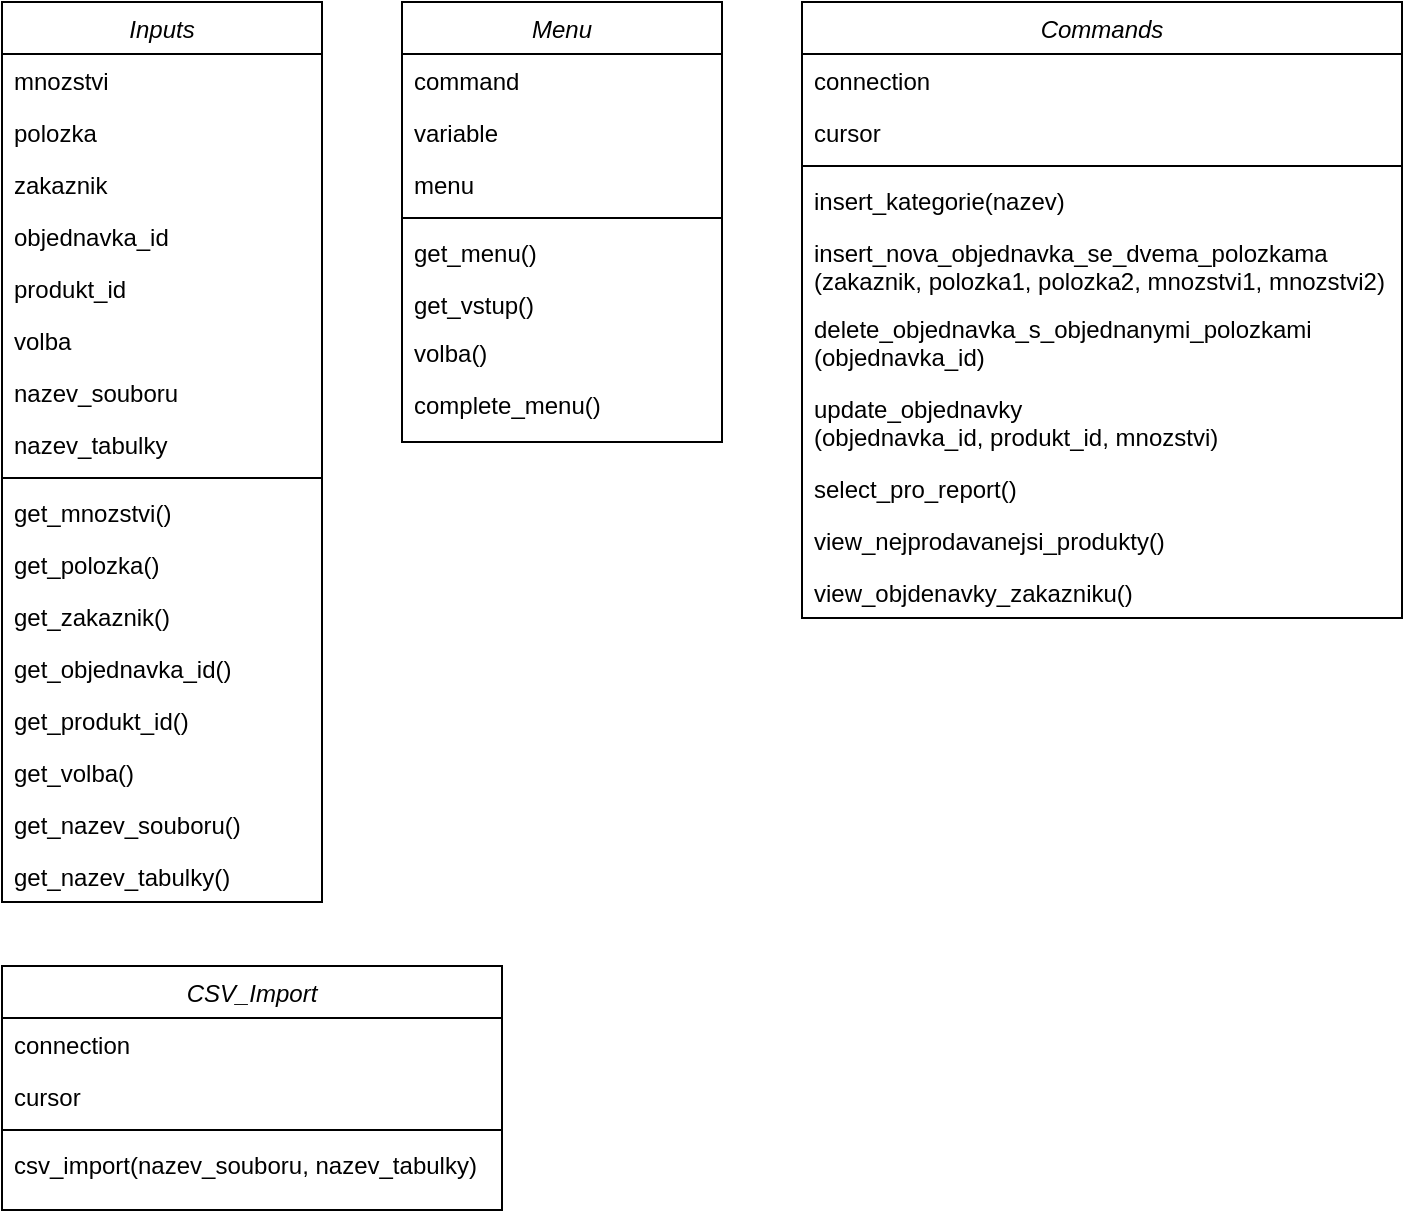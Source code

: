 <mxfile version="20.8.16" type="github">
  <diagram id="C5RBs43oDa-KdzZeNtuy" name="Page-1">
    <mxGraphModel dx="740" dy="605" grid="1" gridSize="10" guides="1" tooltips="1" connect="1" arrows="1" fold="1" page="1" pageScale="1" pageWidth="827" pageHeight="1169" math="0" shadow="0">
      <root>
        <mxCell id="WIyWlLk6GJQsqaUBKTNV-0" />
        <mxCell id="WIyWlLk6GJQsqaUBKTNV-1" parent="WIyWlLk6GJQsqaUBKTNV-0" />
        <mxCell id="zkfFHV4jXpPFQw0GAbJ--0" value="Menu" style="swimlane;fontStyle=2;align=center;verticalAlign=top;childLayout=stackLayout;horizontal=1;startSize=26;horizontalStack=0;resizeParent=1;resizeLast=0;collapsible=1;marginBottom=0;rounded=0;shadow=0;strokeWidth=1;" parent="WIyWlLk6GJQsqaUBKTNV-1" vertex="1">
          <mxGeometry x="240" y="38" width="160" height="220" as="geometry">
            <mxRectangle x="230" y="140" width="160" height="26" as="alternateBounds" />
          </mxGeometry>
        </mxCell>
        <mxCell id="zkfFHV4jXpPFQw0GAbJ--1" value="command" style="text;align=left;verticalAlign=top;spacingLeft=4;spacingRight=4;overflow=hidden;rotatable=0;points=[[0,0.5],[1,0.5]];portConstraint=eastwest;" parent="zkfFHV4jXpPFQw0GAbJ--0" vertex="1">
          <mxGeometry y="26" width="160" height="26" as="geometry" />
        </mxCell>
        <mxCell id="zkfFHV4jXpPFQw0GAbJ--2" value="variable" style="text;align=left;verticalAlign=top;spacingLeft=4;spacingRight=4;overflow=hidden;rotatable=0;points=[[0,0.5],[1,0.5]];portConstraint=eastwest;rounded=0;shadow=0;html=0;" parent="zkfFHV4jXpPFQw0GAbJ--0" vertex="1">
          <mxGeometry y="52" width="160" height="26" as="geometry" />
        </mxCell>
        <mxCell id="zkfFHV4jXpPFQw0GAbJ--3" value="menu" style="text;align=left;verticalAlign=top;spacingLeft=4;spacingRight=4;overflow=hidden;rotatable=0;points=[[0,0.5],[1,0.5]];portConstraint=eastwest;rounded=0;shadow=0;html=0;" parent="zkfFHV4jXpPFQw0GAbJ--0" vertex="1">
          <mxGeometry y="78" width="160" height="26" as="geometry" />
        </mxCell>
        <mxCell id="zkfFHV4jXpPFQw0GAbJ--4" value="" style="line;html=1;strokeWidth=1;align=left;verticalAlign=middle;spacingTop=-1;spacingLeft=3;spacingRight=3;rotatable=0;labelPosition=right;points=[];portConstraint=eastwest;" parent="zkfFHV4jXpPFQw0GAbJ--0" vertex="1">
          <mxGeometry y="104" width="160" height="8" as="geometry" />
        </mxCell>
        <mxCell id="zkfFHV4jXpPFQw0GAbJ--5" value="get_menu()" style="text;align=left;verticalAlign=top;spacingLeft=4;spacingRight=4;overflow=hidden;rotatable=0;points=[[0,0.5],[1,0.5]];portConstraint=eastwest;" parent="zkfFHV4jXpPFQw0GAbJ--0" vertex="1">
          <mxGeometry y="112" width="160" height="26" as="geometry" />
        </mxCell>
        <mxCell id="lxMl7yI7Qc1Soh1FimH7-12" value="get_vstup()" style="text;align=left;verticalAlign=top;spacingLeft=4;spacingRight=4;overflow=hidden;rotatable=0;points=[[0,0.5],[1,0.5]];portConstraint=eastwest;" vertex="1" parent="zkfFHV4jXpPFQw0GAbJ--0">
          <mxGeometry y="138" width="160" height="24" as="geometry" />
        </mxCell>
        <mxCell id="lxMl7yI7Qc1Soh1FimH7-13" value="volba()" style="text;align=left;verticalAlign=top;spacingLeft=4;spacingRight=4;overflow=hidden;rotatable=0;points=[[0,0.5],[1,0.5]];portConstraint=eastwest;" vertex="1" parent="zkfFHV4jXpPFQw0GAbJ--0">
          <mxGeometry y="162" width="160" height="26" as="geometry" />
        </mxCell>
        <mxCell id="lxMl7yI7Qc1Soh1FimH7-14" value="complete_menu()" style="text;align=left;verticalAlign=top;spacingLeft=4;spacingRight=4;overflow=hidden;rotatable=0;points=[[0,0.5],[1,0.5]];portConstraint=eastwest;" vertex="1" parent="zkfFHV4jXpPFQw0GAbJ--0">
          <mxGeometry y="188" width="160" height="26" as="geometry" />
        </mxCell>
        <mxCell id="lxMl7yI7Qc1Soh1FimH7-0" value="Inputs" style="swimlane;fontStyle=2;align=center;verticalAlign=top;childLayout=stackLayout;horizontal=1;startSize=26;horizontalStack=0;resizeParent=1;resizeLast=0;collapsible=1;marginBottom=0;rounded=0;shadow=0;strokeWidth=1;" vertex="1" parent="WIyWlLk6GJQsqaUBKTNV-1">
          <mxGeometry x="40" y="38" width="160" height="450" as="geometry">
            <mxRectangle x="230" y="140" width="160" height="26" as="alternateBounds" />
          </mxGeometry>
        </mxCell>
        <mxCell id="lxMl7yI7Qc1Soh1FimH7-1" value="mnozstvi" style="text;align=left;verticalAlign=top;spacingLeft=4;spacingRight=4;overflow=hidden;rotatable=0;points=[[0,0.5],[1,0.5]];portConstraint=eastwest;" vertex="1" parent="lxMl7yI7Qc1Soh1FimH7-0">
          <mxGeometry y="26" width="160" height="26" as="geometry" />
        </mxCell>
        <mxCell id="lxMl7yI7Qc1Soh1FimH7-2" value="polozka" style="text;align=left;verticalAlign=top;spacingLeft=4;spacingRight=4;overflow=hidden;rotatable=0;points=[[0,0.5],[1,0.5]];portConstraint=eastwest;rounded=0;shadow=0;html=0;" vertex="1" parent="lxMl7yI7Qc1Soh1FimH7-0">
          <mxGeometry y="52" width="160" height="26" as="geometry" />
        </mxCell>
        <mxCell id="lxMl7yI7Qc1Soh1FimH7-3" value="zakaznik" style="text;align=left;verticalAlign=top;spacingLeft=4;spacingRight=4;overflow=hidden;rotatable=0;points=[[0,0.5],[1,0.5]];portConstraint=eastwest;rounded=0;shadow=0;html=0;" vertex="1" parent="lxMl7yI7Qc1Soh1FimH7-0">
          <mxGeometry y="78" width="160" height="26" as="geometry" />
        </mxCell>
        <mxCell id="lxMl7yI7Qc1Soh1FimH7-5" value="objednavka_id" style="text;align=left;verticalAlign=top;spacingLeft=4;spacingRight=4;overflow=hidden;rotatable=0;points=[[0,0.5],[1,0.5]];portConstraint=eastwest;" vertex="1" parent="lxMl7yI7Qc1Soh1FimH7-0">
          <mxGeometry y="104" width="160" height="26" as="geometry" />
        </mxCell>
        <mxCell id="lxMl7yI7Qc1Soh1FimH7-17" value="produkt_id" style="text;align=left;verticalAlign=top;spacingLeft=4;spacingRight=4;overflow=hidden;rotatable=0;points=[[0,0.5],[1,0.5]];portConstraint=eastwest;rounded=0;shadow=0;html=0;" vertex="1" parent="lxMl7yI7Qc1Soh1FimH7-0">
          <mxGeometry y="130" width="160" height="26" as="geometry" />
        </mxCell>
        <mxCell id="lxMl7yI7Qc1Soh1FimH7-18" value="volba" style="text;align=left;verticalAlign=top;spacingLeft=4;spacingRight=4;overflow=hidden;rotatable=0;points=[[0,0.5],[1,0.5]];portConstraint=eastwest;rounded=0;shadow=0;html=0;" vertex="1" parent="lxMl7yI7Qc1Soh1FimH7-0">
          <mxGeometry y="156" width="160" height="26" as="geometry" />
        </mxCell>
        <mxCell id="lxMl7yI7Qc1Soh1FimH7-19" value="nazev_souboru" style="text;align=left;verticalAlign=top;spacingLeft=4;spacingRight=4;overflow=hidden;rotatable=0;points=[[0,0.5],[1,0.5]];portConstraint=eastwest;rounded=0;shadow=0;html=0;" vertex="1" parent="lxMl7yI7Qc1Soh1FimH7-0">
          <mxGeometry y="182" width="160" height="26" as="geometry" />
        </mxCell>
        <mxCell id="lxMl7yI7Qc1Soh1FimH7-20" value="nazev_tabulky" style="text;align=left;verticalAlign=top;spacingLeft=4;spacingRight=4;overflow=hidden;rotatable=0;points=[[0,0.5],[1,0.5]];portConstraint=eastwest;rounded=0;shadow=0;html=0;" vertex="1" parent="lxMl7yI7Qc1Soh1FimH7-0">
          <mxGeometry y="208" width="160" height="26" as="geometry" />
        </mxCell>
        <mxCell id="lxMl7yI7Qc1Soh1FimH7-4" value="" style="line;html=1;strokeWidth=1;align=left;verticalAlign=middle;spacingTop=-1;spacingLeft=3;spacingRight=3;rotatable=0;labelPosition=right;points=[];portConstraint=eastwest;" vertex="1" parent="lxMl7yI7Qc1Soh1FimH7-0">
          <mxGeometry y="234" width="160" height="8" as="geometry" />
        </mxCell>
        <mxCell id="lxMl7yI7Qc1Soh1FimH7-21" value="get_mnozstvi()" style="text;align=left;verticalAlign=top;spacingLeft=4;spacingRight=4;overflow=hidden;rotatable=0;points=[[0,0.5],[1,0.5]];portConstraint=eastwest;rounded=0;shadow=0;html=0;" vertex="1" parent="lxMl7yI7Qc1Soh1FimH7-0">
          <mxGeometry y="242" width="160" height="26" as="geometry" />
        </mxCell>
        <mxCell id="lxMl7yI7Qc1Soh1FimH7-22" value="get_polozka()" style="text;align=left;verticalAlign=top;spacingLeft=4;spacingRight=4;overflow=hidden;rotatable=0;points=[[0,0.5],[1,0.5]];portConstraint=eastwest;rounded=0;shadow=0;html=0;" vertex="1" parent="lxMl7yI7Qc1Soh1FimH7-0">
          <mxGeometry y="268" width="160" height="26" as="geometry" />
        </mxCell>
        <mxCell id="lxMl7yI7Qc1Soh1FimH7-23" value="get_zakaznik()" style="text;align=left;verticalAlign=top;spacingLeft=4;spacingRight=4;overflow=hidden;rotatable=0;points=[[0,0.5],[1,0.5]];portConstraint=eastwest;rounded=0;shadow=0;html=0;" vertex="1" parent="lxMl7yI7Qc1Soh1FimH7-0">
          <mxGeometry y="294" width="160" height="26" as="geometry" />
        </mxCell>
        <mxCell id="lxMl7yI7Qc1Soh1FimH7-24" value="get_objednavka_id()" style="text;align=left;verticalAlign=top;spacingLeft=4;spacingRight=4;overflow=hidden;rotatable=0;points=[[0,0.5],[1,0.5]];portConstraint=eastwest;rounded=0;shadow=0;html=0;" vertex="1" parent="lxMl7yI7Qc1Soh1FimH7-0">
          <mxGeometry y="320" width="160" height="26" as="geometry" />
        </mxCell>
        <mxCell id="lxMl7yI7Qc1Soh1FimH7-25" value="get_produkt_id()" style="text;align=left;verticalAlign=top;spacingLeft=4;spacingRight=4;overflow=hidden;rotatable=0;points=[[0,0.5],[1,0.5]];portConstraint=eastwest;rounded=0;shadow=0;html=0;" vertex="1" parent="lxMl7yI7Qc1Soh1FimH7-0">
          <mxGeometry y="346" width="160" height="26" as="geometry" />
        </mxCell>
        <mxCell id="lxMl7yI7Qc1Soh1FimH7-26" value="get_volba()" style="text;align=left;verticalAlign=top;spacingLeft=4;spacingRight=4;overflow=hidden;rotatable=0;points=[[0,0.5],[1,0.5]];portConstraint=eastwest;rounded=0;shadow=0;html=0;" vertex="1" parent="lxMl7yI7Qc1Soh1FimH7-0">
          <mxGeometry y="372" width="160" height="26" as="geometry" />
        </mxCell>
        <mxCell id="lxMl7yI7Qc1Soh1FimH7-27" value="get_nazev_souboru()" style="text;align=left;verticalAlign=top;spacingLeft=4;spacingRight=4;overflow=hidden;rotatable=0;points=[[0,0.5],[1,0.5]];portConstraint=eastwest;rounded=0;shadow=0;html=0;" vertex="1" parent="lxMl7yI7Qc1Soh1FimH7-0">
          <mxGeometry y="398" width="160" height="26" as="geometry" />
        </mxCell>
        <mxCell id="lxMl7yI7Qc1Soh1FimH7-45" value="get_nazev_tabulky()" style="text;align=left;verticalAlign=top;spacingLeft=4;spacingRight=4;overflow=hidden;rotatable=0;points=[[0,0.5],[1,0.5]];portConstraint=eastwest;rounded=0;shadow=0;html=0;" vertex="1" parent="lxMl7yI7Qc1Soh1FimH7-0">
          <mxGeometry y="424" width="160" height="26" as="geometry" />
        </mxCell>
        <mxCell id="lxMl7yI7Qc1Soh1FimH7-6" value="Commands" style="swimlane;fontStyle=2;align=center;verticalAlign=top;childLayout=stackLayout;horizontal=1;startSize=26;horizontalStack=0;resizeParent=1;resizeLast=0;collapsible=1;marginBottom=0;rounded=0;shadow=0;strokeWidth=1;" vertex="1" parent="WIyWlLk6GJQsqaUBKTNV-1">
          <mxGeometry x="440" y="38" width="300" height="308" as="geometry">
            <mxRectangle x="230" y="140" width="160" height="26" as="alternateBounds" />
          </mxGeometry>
        </mxCell>
        <mxCell id="lxMl7yI7Qc1Soh1FimH7-7" value="connection" style="text;align=left;verticalAlign=top;spacingLeft=4;spacingRight=4;overflow=hidden;rotatable=0;points=[[0,0.5],[1,0.5]];portConstraint=eastwest;" vertex="1" parent="lxMl7yI7Qc1Soh1FimH7-6">
          <mxGeometry y="26" width="300" height="26" as="geometry" />
        </mxCell>
        <mxCell id="lxMl7yI7Qc1Soh1FimH7-8" value="cursor" style="text;align=left;verticalAlign=top;spacingLeft=4;spacingRight=4;overflow=hidden;rotatable=0;points=[[0,0.5],[1,0.5]];portConstraint=eastwest;rounded=0;shadow=0;html=0;" vertex="1" parent="lxMl7yI7Qc1Soh1FimH7-6">
          <mxGeometry y="52" width="300" height="26" as="geometry" />
        </mxCell>
        <mxCell id="lxMl7yI7Qc1Soh1FimH7-10" value="" style="line;html=1;strokeWidth=1;align=left;verticalAlign=middle;spacingTop=-1;spacingLeft=3;spacingRight=3;rotatable=0;labelPosition=right;points=[];portConstraint=eastwest;" vertex="1" parent="lxMl7yI7Qc1Soh1FimH7-6">
          <mxGeometry y="78" width="300" height="8" as="geometry" />
        </mxCell>
        <mxCell id="lxMl7yI7Qc1Soh1FimH7-11" value="insert_kategorie(nazev)" style="text;align=left;verticalAlign=top;spacingLeft=4;spacingRight=4;overflow=hidden;rotatable=0;points=[[0,0.5],[1,0.5]];portConstraint=eastwest;" vertex="1" parent="lxMl7yI7Qc1Soh1FimH7-6">
          <mxGeometry y="86" width="300" height="26" as="geometry" />
        </mxCell>
        <mxCell id="lxMl7yI7Qc1Soh1FimH7-76" value="insert_nova_objednavka_se_dvema_polozkama&#xa;(zakaznik, polozka1, polozka2, mnozstvi1, mnozstvi2)" style="text;align=left;verticalAlign=top;spacingLeft=4;spacingRight=4;overflow=hidden;rotatable=0;points=[[0,0.5],[1,0.5]];portConstraint=eastwest;" vertex="1" parent="lxMl7yI7Qc1Soh1FimH7-6">
          <mxGeometry y="112" width="300" height="38" as="geometry" />
        </mxCell>
        <mxCell id="lxMl7yI7Qc1Soh1FimH7-77" value="delete_objednavka_s_objednanymi_polozkami&#xa;(objednavka_id)" style="text;align=left;verticalAlign=top;spacingLeft=4;spacingRight=4;overflow=hidden;rotatable=0;points=[[0,0.5],[1,0.5]];portConstraint=eastwest;" vertex="1" parent="lxMl7yI7Qc1Soh1FimH7-6">
          <mxGeometry y="150" width="300" height="40" as="geometry" />
        </mxCell>
        <mxCell id="lxMl7yI7Qc1Soh1FimH7-78" value="update_objednavky&#xa;(objednavka_id, produkt_id, mnozstvi)" style="text;align=left;verticalAlign=top;spacingLeft=4;spacingRight=4;overflow=hidden;rotatable=0;points=[[0,0.5],[1,0.5]];portConstraint=eastwest;" vertex="1" parent="lxMl7yI7Qc1Soh1FimH7-6">
          <mxGeometry y="190" width="300" height="40" as="geometry" />
        </mxCell>
        <mxCell id="lxMl7yI7Qc1Soh1FimH7-79" value="select_pro_report()" style="text;align=left;verticalAlign=top;spacingLeft=4;spacingRight=4;overflow=hidden;rotatable=0;points=[[0,0.5],[1,0.5]];portConstraint=eastwest;" vertex="1" parent="lxMl7yI7Qc1Soh1FimH7-6">
          <mxGeometry y="230" width="300" height="26" as="geometry" />
        </mxCell>
        <mxCell id="lxMl7yI7Qc1Soh1FimH7-80" value="view_nejprodavanejsi_produkty()" style="text;align=left;verticalAlign=top;spacingLeft=4;spacingRight=4;overflow=hidden;rotatable=0;points=[[0,0.5],[1,0.5]];portConstraint=eastwest;" vertex="1" parent="lxMl7yI7Qc1Soh1FimH7-6">
          <mxGeometry y="256" width="300" height="26" as="geometry" />
        </mxCell>
        <mxCell id="lxMl7yI7Qc1Soh1FimH7-81" value="view_objdenavky_zakazniku()" style="text;align=left;verticalAlign=top;spacingLeft=4;spacingRight=4;overflow=hidden;rotatable=0;points=[[0,0.5],[1,0.5]];portConstraint=eastwest;" vertex="1" parent="lxMl7yI7Qc1Soh1FimH7-6">
          <mxGeometry y="282" width="300" height="26" as="geometry" />
        </mxCell>
        <mxCell id="lxMl7yI7Qc1Soh1FimH7-67" value="CSV_Import" style="swimlane;fontStyle=2;align=center;verticalAlign=top;childLayout=stackLayout;horizontal=1;startSize=26;horizontalStack=0;resizeParent=1;resizeLast=0;collapsible=1;marginBottom=0;rounded=0;shadow=0;strokeWidth=1;" vertex="1" parent="WIyWlLk6GJQsqaUBKTNV-1">
          <mxGeometry x="40" y="520" width="250" height="122" as="geometry">
            <mxRectangle x="230" y="140" width="160" height="26" as="alternateBounds" />
          </mxGeometry>
        </mxCell>
        <mxCell id="lxMl7yI7Qc1Soh1FimH7-68" value="connection" style="text;align=left;verticalAlign=top;spacingLeft=4;spacingRight=4;overflow=hidden;rotatable=0;points=[[0,0.5],[1,0.5]];portConstraint=eastwest;" vertex="1" parent="lxMl7yI7Qc1Soh1FimH7-67">
          <mxGeometry y="26" width="250" height="26" as="geometry" />
        </mxCell>
        <mxCell id="lxMl7yI7Qc1Soh1FimH7-69" value="cursor" style="text;align=left;verticalAlign=top;spacingLeft=4;spacingRight=4;overflow=hidden;rotatable=0;points=[[0,0.5],[1,0.5]];portConstraint=eastwest;rounded=0;shadow=0;html=0;" vertex="1" parent="lxMl7yI7Qc1Soh1FimH7-67">
          <mxGeometry y="52" width="250" height="26" as="geometry" />
        </mxCell>
        <mxCell id="lxMl7yI7Qc1Soh1FimH7-71" value="" style="line;html=1;strokeWidth=1;align=left;verticalAlign=middle;spacingTop=-1;spacingLeft=3;spacingRight=3;rotatable=0;labelPosition=right;points=[];portConstraint=eastwest;" vertex="1" parent="lxMl7yI7Qc1Soh1FimH7-67">
          <mxGeometry y="78" width="250" height="8" as="geometry" />
        </mxCell>
        <mxCell id="lxMl7yI7Qc1Soh1FimH7-72" value="csv_import(nazev_souboru, nazev_tabulky)" style="text;align=left;verticalAlign=top;spacingLeft=4;spacingRight=4;overflow=hidden;rotatable=0;points=[[0,0.5],[1,0.5]];portConstraint=eastwest;" vertex="1" parent="lxMl7yI7Qc1Soh1FimH7-67">
          <mxGeometry y="86" width="250" height="24" as="geometry" />
        </mxCell>
      </root>
    </mxGraphModel>
  </diagram>
</mxfile>
